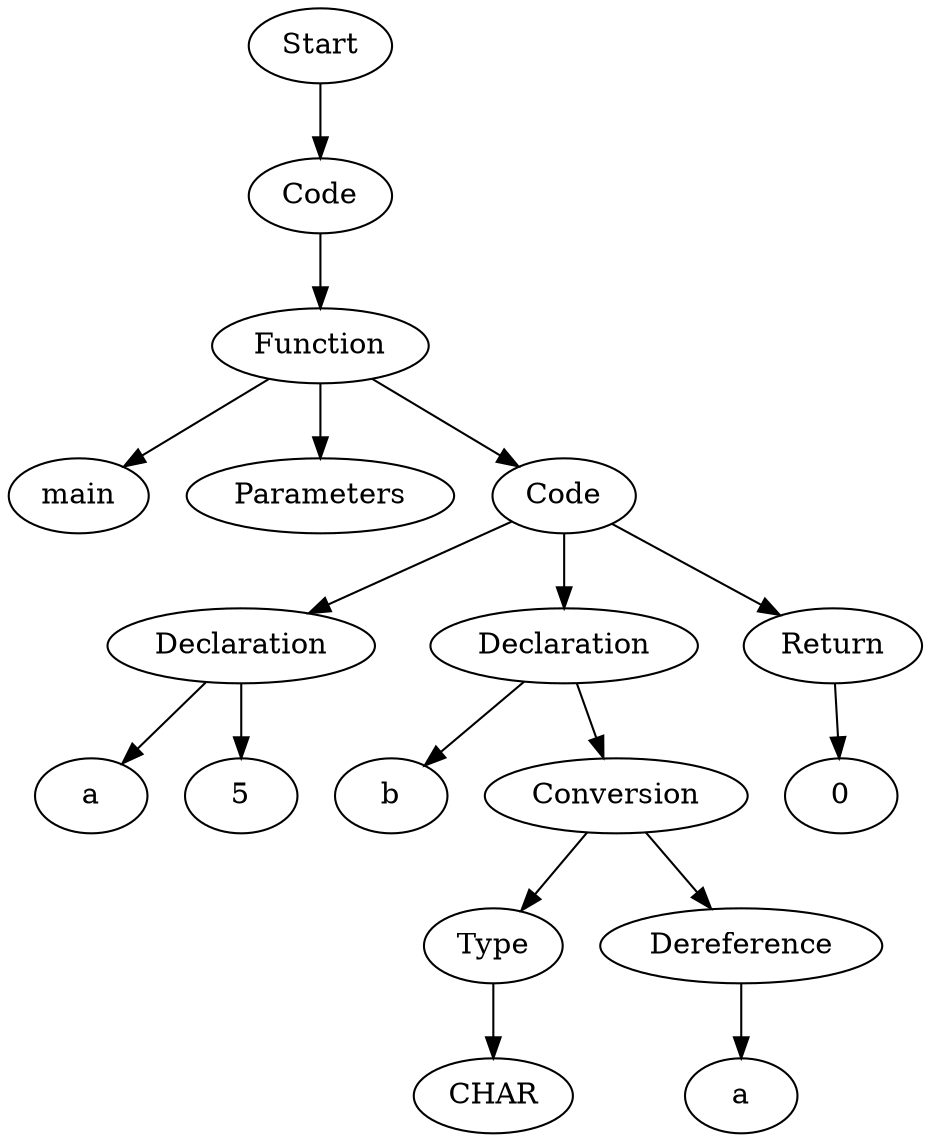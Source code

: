 digraph AST {
  "135712714717984" [label="Start"];
  "135712714717984" -> "135712714718128";
  "135712714718128" [label="Code"];
  "135712714718128" -> "135712714718320";
  "135712714718320" [label="Function"];
  "135712714718320" -> "135712714718512";
  "135712714718320" -> "135712714718656";
  "135712714718320" -> "135712714718800";
  "135712714718512" [label="main"];
  "135712714718656" [label="Parameters"];
  "135712714718800" [label="Code"];
  "135712714718800" -> "135712714718992";
  "135712714718800" -> "135712714899712";
  "135712714718800" -> "135712714900576";
  "135712714718992" [label="Declaration"];
  "135712714718992" -> "135712714719184";
  "135712714718992" -> "135712714899616";
  "135712714719184" [label="a"];
  "135712714899616" [label="5"];
  "135712714899712" [label="Declaration"];
  "135712714899712" -> "135712714899904";
  "135712714899712" -> "135712714900048";
  "135712714899904" [label="b"];
  "135712714900048" [label="Conversion"];
  "135712714900048" -> "135712714900240";
  "135712714900048" -> "135712714900528";
  "135712714900240" [label="Type"];
  "135712714900240" -> "135712714900432";
  "135712714900432" [label="CHAR"];
  "135712714900528" [label="Dereference"];
  "135712714900528" -> "135712714900720";
  "135712714900720" [label="a"];
  "135712714900576" [label="Return"];
  "135712714900576" -> "135712714900912";
  "135712714900912" [label="0"];
}
